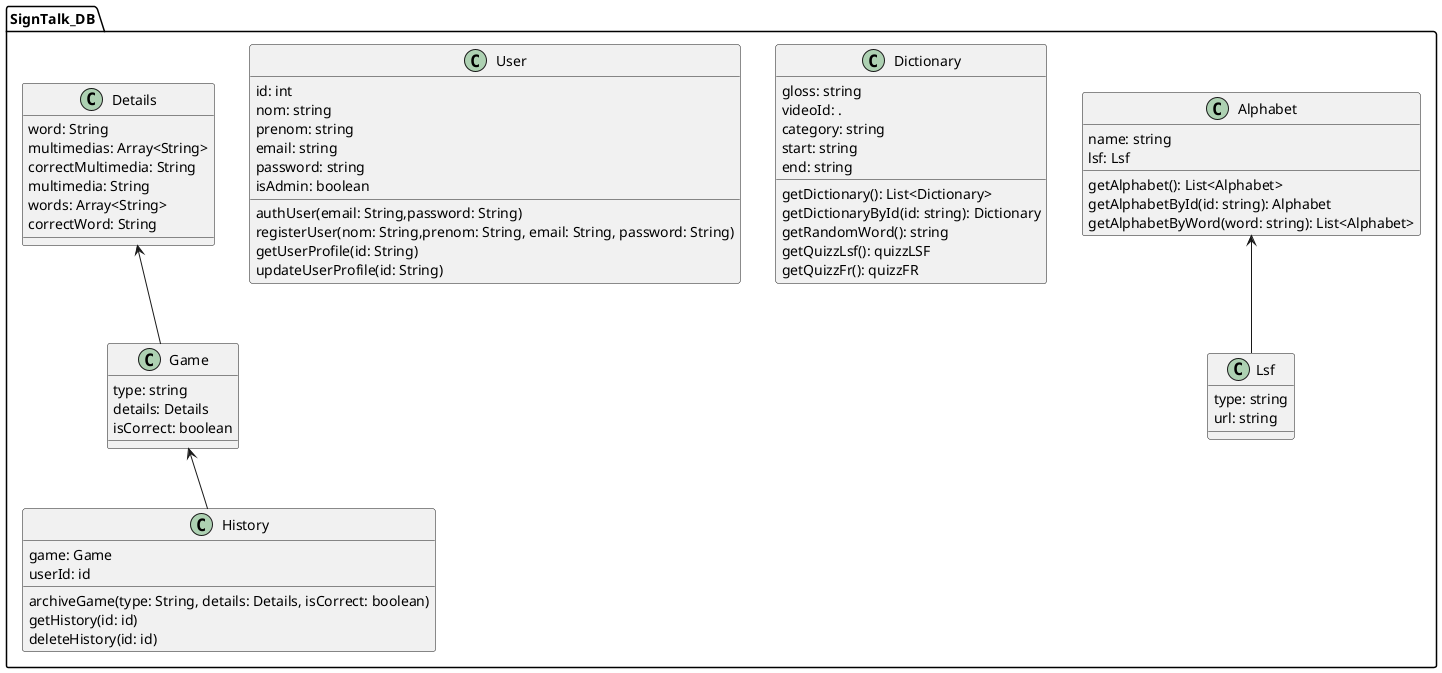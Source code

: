 @startuml

package SignTalk_DB {
   
    class Lsf {
        type: string
        url: string
    }

    class Alphabet {
        name: string
        lsf: Lsf
        getAlphabet(): List<Alphabet>
        getAlphabetById(id: string): Alphabet
        getAlphabetByWord(word: string): List<Alphabet>    
    }

    class Dictionary {
        gloss: string
        videoId: .
        category: string
        start: string
        end: string
        getDictionary(): List<Dictionary>
        getDictionaryById(id: string): Dictionary
        getRandomWord(): string
        getQuizzLsf(): quizzLSF
        getQuizzFr(): quizzFR
    }


    class User {
            id: int
            nom: string 
            prenom: string 
            email: string
            password: string
            isAdmin: boolean 
            authUser(email: String,password: String)
            registerUser(nom: String,prenom: String, email: String, password: String)
            getUserProfile(id: String)
            updateUserProfile(id: String)
    }

    class Details {
        word: String
        multimedias: Array<String>
        correctMultimedia: String 
        multimedia: String 
        words: Array<String> 
        correctWord: String 
    }

    class Game {
        type: string
        details: Details 
        isCorrect: boolean
    }

    class History {
        game: Game 
        userId: id 
        archiveGame(type: String, details: Details, isCorrect: boolean)
        getHistory(id: id)
        deleteHistory(id: id)
    }

    Alphabet <-- Lsf  
    Details <-- Game 
    Game <-- History
}

@enduml